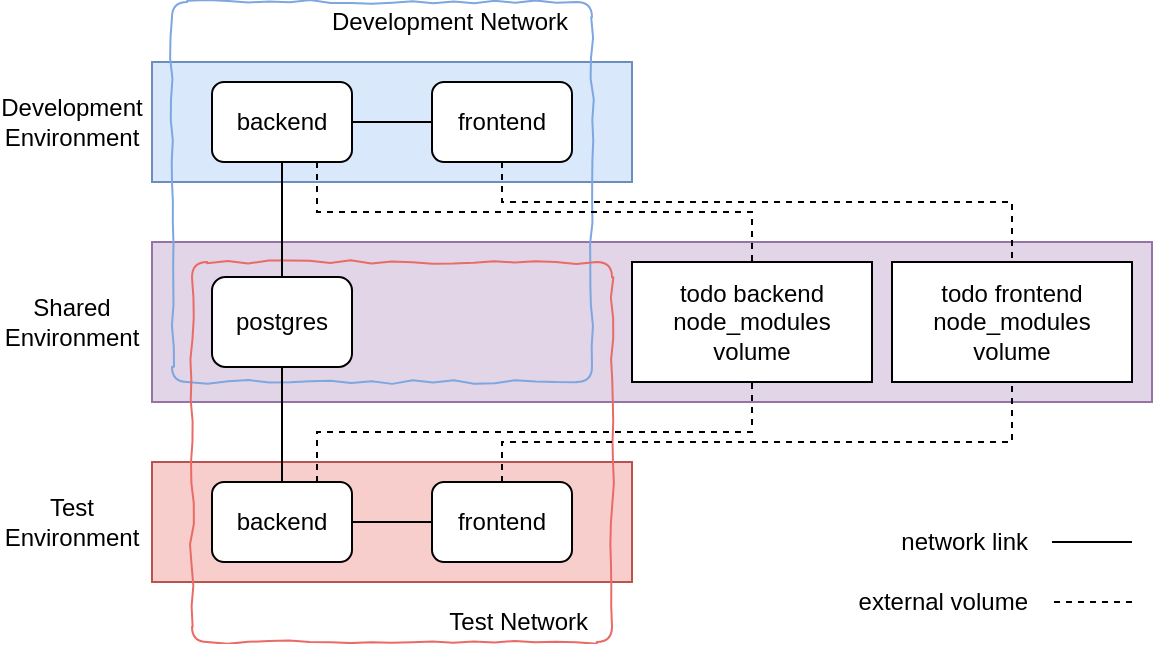 <mxfile version="13.0.5" type="device"><diagram id="mPfyymUt9yuhziLzskW0" name="Page-1"><mxGraphModel dx="946" dy="574" grid="1" gridSize="10" guides="1" tooltips="1" connect="1" arrows="1" fold="1" page="1" pageScale="1" pageWidth="850" pageHeight="1100" math="0" shadow="0"><root><mxCell id="0"/><mxCell id="1" parent="0"/><mxCell id="h83oQ_x2cG7whScRy0fO-30" value="" style="rounded=0;whiteSpace=wrap;html=1;comic=0;fillColor=#dae8fc;strokeColor=#6c8ebf;" vertex="1" parent="1"><mxGeometry x="230" y="310" width="240" height="60" as="geometry"/></mxCell><mxCell id="h83oQ_x2cG7whScRy0fO-29" value="" style="rounded=0;whiteSpace=wrap;html=1;comic=0;fillColor=#f8cecc;strokeColor=#b85450;" vertex="1" parent="1"><mxGeometry x="230" y="510" width="240" height="60" as="geometry"/></mxCell><mxCell id="h83oQ_x2cG7whScRy0fO-28" value="" style="rounded=0;whiteSpace=wrap;html=1;comic=0;fillColor=#e1d5e7;strokeColor=#9673a6;" vertex="1" parent="1"><mxGeometry x="230" y="400" width="500" height="80" as="geometry"/></mxCell><mxCell id="h83oQ_x2cG7whScRy0fO-4" value="" style="rounded=1;whiteSpace=wrap;html=1;comic=1;arcSize=4;fillColor=none;strokeColor=#7EA6E0;" vertex="1" parent="1"><mxGeometry x="240" y="280" width="210" height="190" as="geometry"/></mxCell><mxCell id="h83oQ_x2cG7whScRy0fO-5" value="" style="rounded=1;whiteSpace=wrap;html=1;comic=1;arcSize=4;fillColor=none;strokeColor=#EA6B66;" vertex="1" parent="1"><mxGeometry x="250" y="410" width="210" height="190" as="geometry"/></mxCell><mxCell id="h83oQ_x2cG7whScRy0fO-20" style="edgeStyle=orthogonalEdgeStyle;rounded=0;orthogonalLoop=1;jettySize=auto;html=1;exitX=0.5;exitY=1;exitDx=0;exitDy=0;entryX=0.5;entryY=0;entryDx=0;entryDy=0;endArrow=none;endFill=0;" edge="1" parent="1" source="h83oQ_x2cG7whScRy0fO-2" target="h83oQ_x2cG7whScRy0fO-9"><mxGeometry relative="1" as="geometry"/></mxCell><mxCell id="h83oQ_x2cG7whScRy0fO-2" value="postgres" style="rounded=1;whiteSpace=wrap;html=1;" vertex="1" parent="1"><mxGeometry x="260" y="417.5" width="70" height="45" as="geometry"/></mxCell><mxCell id="h83oQ_x2cG7whScRy0fO-3" value="todo frontend&lt;br&gt;node_modules&lt;br&gt;volume" style="rounded=0;whiteSpace=wrap;html=1;" vertex="1" parent="1"><mxGeometry x="600" y="410" width="120" height="60" as="geometry"/></mxCell><mxCell id="h83oQ_x2cG7whScRy0fO-6" value="Development Network" style="text;html=1;strokeColor=none;fillColor=none;align=right;verticalAlign=middle;whiteSpace=wrap;rounded=0;comic=1;" vertex="1" parent="1"><mxGeometry x="310" y="280" width="130" height="20" as="geometry"/></mxCell><mxCell id="h83oQ_x2cG7whScRy0fO-18" style="edgeStyle=orthogonalEdgeStyle;rounded=0;orthogonalLoop=1;jettySize=auto;html=1;exitX=1;exitY=0.5;exitDx=0;exitDy=0;entryX=0;entryY=0.5;entryDx=0;entryDy=0;endArrow=none;endFill=0;" edge="1" parent="1" source="h83oQ_x2cG7whScRy0fO-9" target="h83oQ_x2cG7whScRy0fO-12"><mxGeometry relative="1" as="geometry"/></mxCell><mxCell id="h83oQ_x2cG7whScRy0fO-24" style="edgeStyle=orthogonalEdgeStyle;rounded=0;orthogonalLoop=1;jettySize=auto;html=1;exitX=0.75;exitY=0;exitDx=0;exitDy=0;entryX=0.5;entryY=1;entryDx=0;entryDy=0;endArrow=none;endFill=0;dashed=1;" edge="1" parent="1" source="h83oQ_x2cG7whScRy0fO-9" target="h83oQ_x2cG7whScRy0fO-13"><mxGeometry relative="1" as="geometry"/></mxCell><mxCell id="h83oQ_x2cG7whScRy0fO-9" value="backend" style="rounded=1;whiteSpace=wrap;html=1;" vertex="1" parent="1"><mxGeometry x="260" y="520" width="70" height="40" as="geometry"/></mxCell><mxCell id="h83oQ_x2cG7whScRy0fO-10" value="Shared Environment" style="text;html=1;strokeColor=none;fillColor=none;align=center;verticalAlign=middle;whiteSpace=wrap;rounded=0;comic=1;" vertex="1" parent="1"><mxGeometry x="170" y="430" width="40" height="20" as="geometry"/></mxCell><mxCell id="h83oQ_x2cG7whScRy0fO-25" style="edgeStyle=orthogonalEdgeStyle;rounded=0;orthogonalLoop=1;jettySize=auto;html=1;exitX=0.5;exitY=0;exitDx=0;exitDy=0;entryX=0.5;entryY=1;entryDx=0;entryDy=0;endArrow=none;endFill=0;dashed=1;" edge="1" parent="1" source="h83oQ_x2cG7whScRy0fO-12" target="h83oQ_x2cG7whScRy0fO-3"><mxGeometry relative="1" as="geometry"><Array as="points"><mxPoint x="405" y="500"/><mxPoint x="660" y="500"/></Array></mxGeometry></mxCell><mxCell id="h83oQ_x2cG7whScRy0fO-12" value="frontend" style="rounded=1;whiteSpace=wrap;html=1;" vertex="1" parent="1"><mxGeometry x="370" y="520" width="70" height="40" as="geometry"/></mxCell><mxCell id="h83oQ_x2cG7whScRy0fO-13" value="todo backend&lt;br&gt;node_modules&lt;br&gt;volume" style="rounded=0;whiteSpace=wrap;html=1;" vertex="1" parent="1"><mxGeometry x="470" y="410" width="120" height="60" as="geometry"/></mxCell><mxCell id="h83oQ_x2cG7whScRy0fO-21" style="edgeStyle=orthogonalEdgeStyle;rounded=0;orthogonalLoop=1;jettySize=auto;html=1;exitX=0.5;exitY=1;exitDx=0;exitDy=0;entryX=0.5;entryY=0;entryDx=0;entryDy=0;endArrow=none;endFill=0;" edge="1" parent="1" source="h83oQ_x2cG7whScRy0fO-15" target="h83oQ_x2cG7whScRy0fO-2"><mxGeometry relative="1" as="geometry"/></mxCell><mxCell id="h83oQ_x2cG7whScRy0fO-26" style="edgeStyle=orthogonalEdgeStyle;rounded=0;orthogonalLoop=1;jettySize=auto;html=1;exitX=0.75;exitY=1;exitDx=0;exitDy=0;entryX=0.5;entryY=0;entryDx=0;entryDy=0;endArrow=none;endFill=0;dashed=1;" edge="1" parent="1" source="h83oQ_x2cG7whScRy0fO-15" target="h83oQ_x2cG7whScRy0fO-13"><mxGeometry relative="1" as="geometry"/></mxCell><mxCell id="h83oQ_x2cG7whScRy0fO-15" value="backend" style="rounded=1;whiteSpace=wrap;html=1;" vertex="1" parent="1"><mxGeometry x="260" y="320" width="70" height="40" as="geometry"/></mxCell><mxCell id="h83oQ_x2cG7whScRy0fO-23" style="edgeStyle=orthogonalEdgeStyle;rounded=0;orthogonalLoop=1;jettySize=auto;html=1;exitX=0;exitY=0.5;exitDx=0;exitDy=0;entryX=1;entryY=0.5;entryDx=0;entryDy=0;endArrow=none;endFill=0;" edge="1" parent="1" source="h83oQ_x2cG7whScRy0fO-16" target="h83oQ_x2cG7whScRy0fO-15"><mxGeometry relative="1" as="geometry"/></mxCell><mxCell id="h83oQ_x2cG7whScRy0fO-27" style="edgeStyle=orthogonalEdgeStyle;rounded=0;orthogonalLoop=1;jettySize=auto;html=1;exitX=0.5;exitY=1;exitDx=0;exitDy=0;entryX=0.5;entryY=0;entryDx=0;entryDy=0;endArrow=none;endFill=0;dashed=1;" edge="1" parent="1" source="h83oQ_x2cG7whScRy0fO-16" target="h83oQ_x2cG7whScRy0fO-3"><mxGeometry relative="1" as="geometry"><Array as="points"><mxPoint x="405" y="380"/><mxPoint x="660" y="380"/></Array></mxGeometry></mxCell><mxCell id="h83oQ_x2cG7whScRy0fO-16" value="frontend" style="rounded=1;whiteSpace=wrap;html=1;" vertex="1" parent="1"><mxGeometry x="370" y="320" width="70" height="40" as="geometry"/></mxCell><mxCell id="h83oQ_x2cG7whScRy0fO-31" value="Test Network" style="text;html=1;strokeColor=none;fillColor=none;align=right;verticalAlign=middle;whiteSpace=wrap;rounded=0;comic=1;" vertex="1" parent="1"><mxGeometry x="320" y="580" width="130" height="20" as="geometry"/></mxCell><mxCell id="h83oQ_x2cG7whScRy0fO-34" value="Development Environment" style="text;html=1;strokeColor=none;fillColor=none;align=center;verticalAlign=middle;whiteSpace=wrap;rounded=0;comic=1;" vertex="1" parent="1"><mxGeometry x="170" y="330" width="40" height="20" as="geometry"/></mxCell><mxCell id="h83oQ_x2cG7whScRy0fO-35" value="Test Environment" style="text;html=1;strokeColor=none;fillColor=none;align=center;verticalAlign=middle;whiteSpace=wrap;rounded=0;comic=1;" vertex="1" parent="1"><mxGeometry x="170" y="530" width="40" height="20" as="geometry"/></mxCell><mxCell id="h83oQ_x2cG7whScRy0fO-38" value="" style="endArrow=none;dashed=1;html=1;" edge="1" parent="1"><mxGeometry width="50" height="50" relative="1" as="geometry"><mxPoint x="720" y="580" as="sourcePoint"/><mxPoint x="680" y="580" as="targetPoint"/></mxGeometry></mxCell><mxCell id="h83oQ_x2cG7whScRy0fO-41" value="" style="endArrow=none;html=1;" edge="1" parent="1"><mxGeometry width="50" height="50" relative="1" as="geometry"><mxPoint x="720" y="550" as="sourcePoint"/><mxPoint x="680" y="550" as="targetPoint"/></mxGeometry></mxCell><mxCell id="h83oQ_x2cG7whScRy0fO-42" value="network link" style="text;html=1;strokeColor=none;fillColor=none;align=right;verticalAlign=middle;whiteSpace=wrap;rounded=0;comic=1;" vertex="1" parent="1"><mxGeometry x="540" y="540" width="130" height="20" as="geometry"/></mxCell><mxCell id="h83oQ_x2cG7whScRy0fO-43" value="external volume" style="text;html=1;strokeColor=none;fillColor=none;align=right;verticalAlign=middle;whiteSpace=wrap;rounded=0;comic=1;" vertex="1" parent="1"><mxGeometry x="540" y="570" width="130" height="20" as="geometry"/></mxCell></root></mxGraphModel></diagram></mxfile>